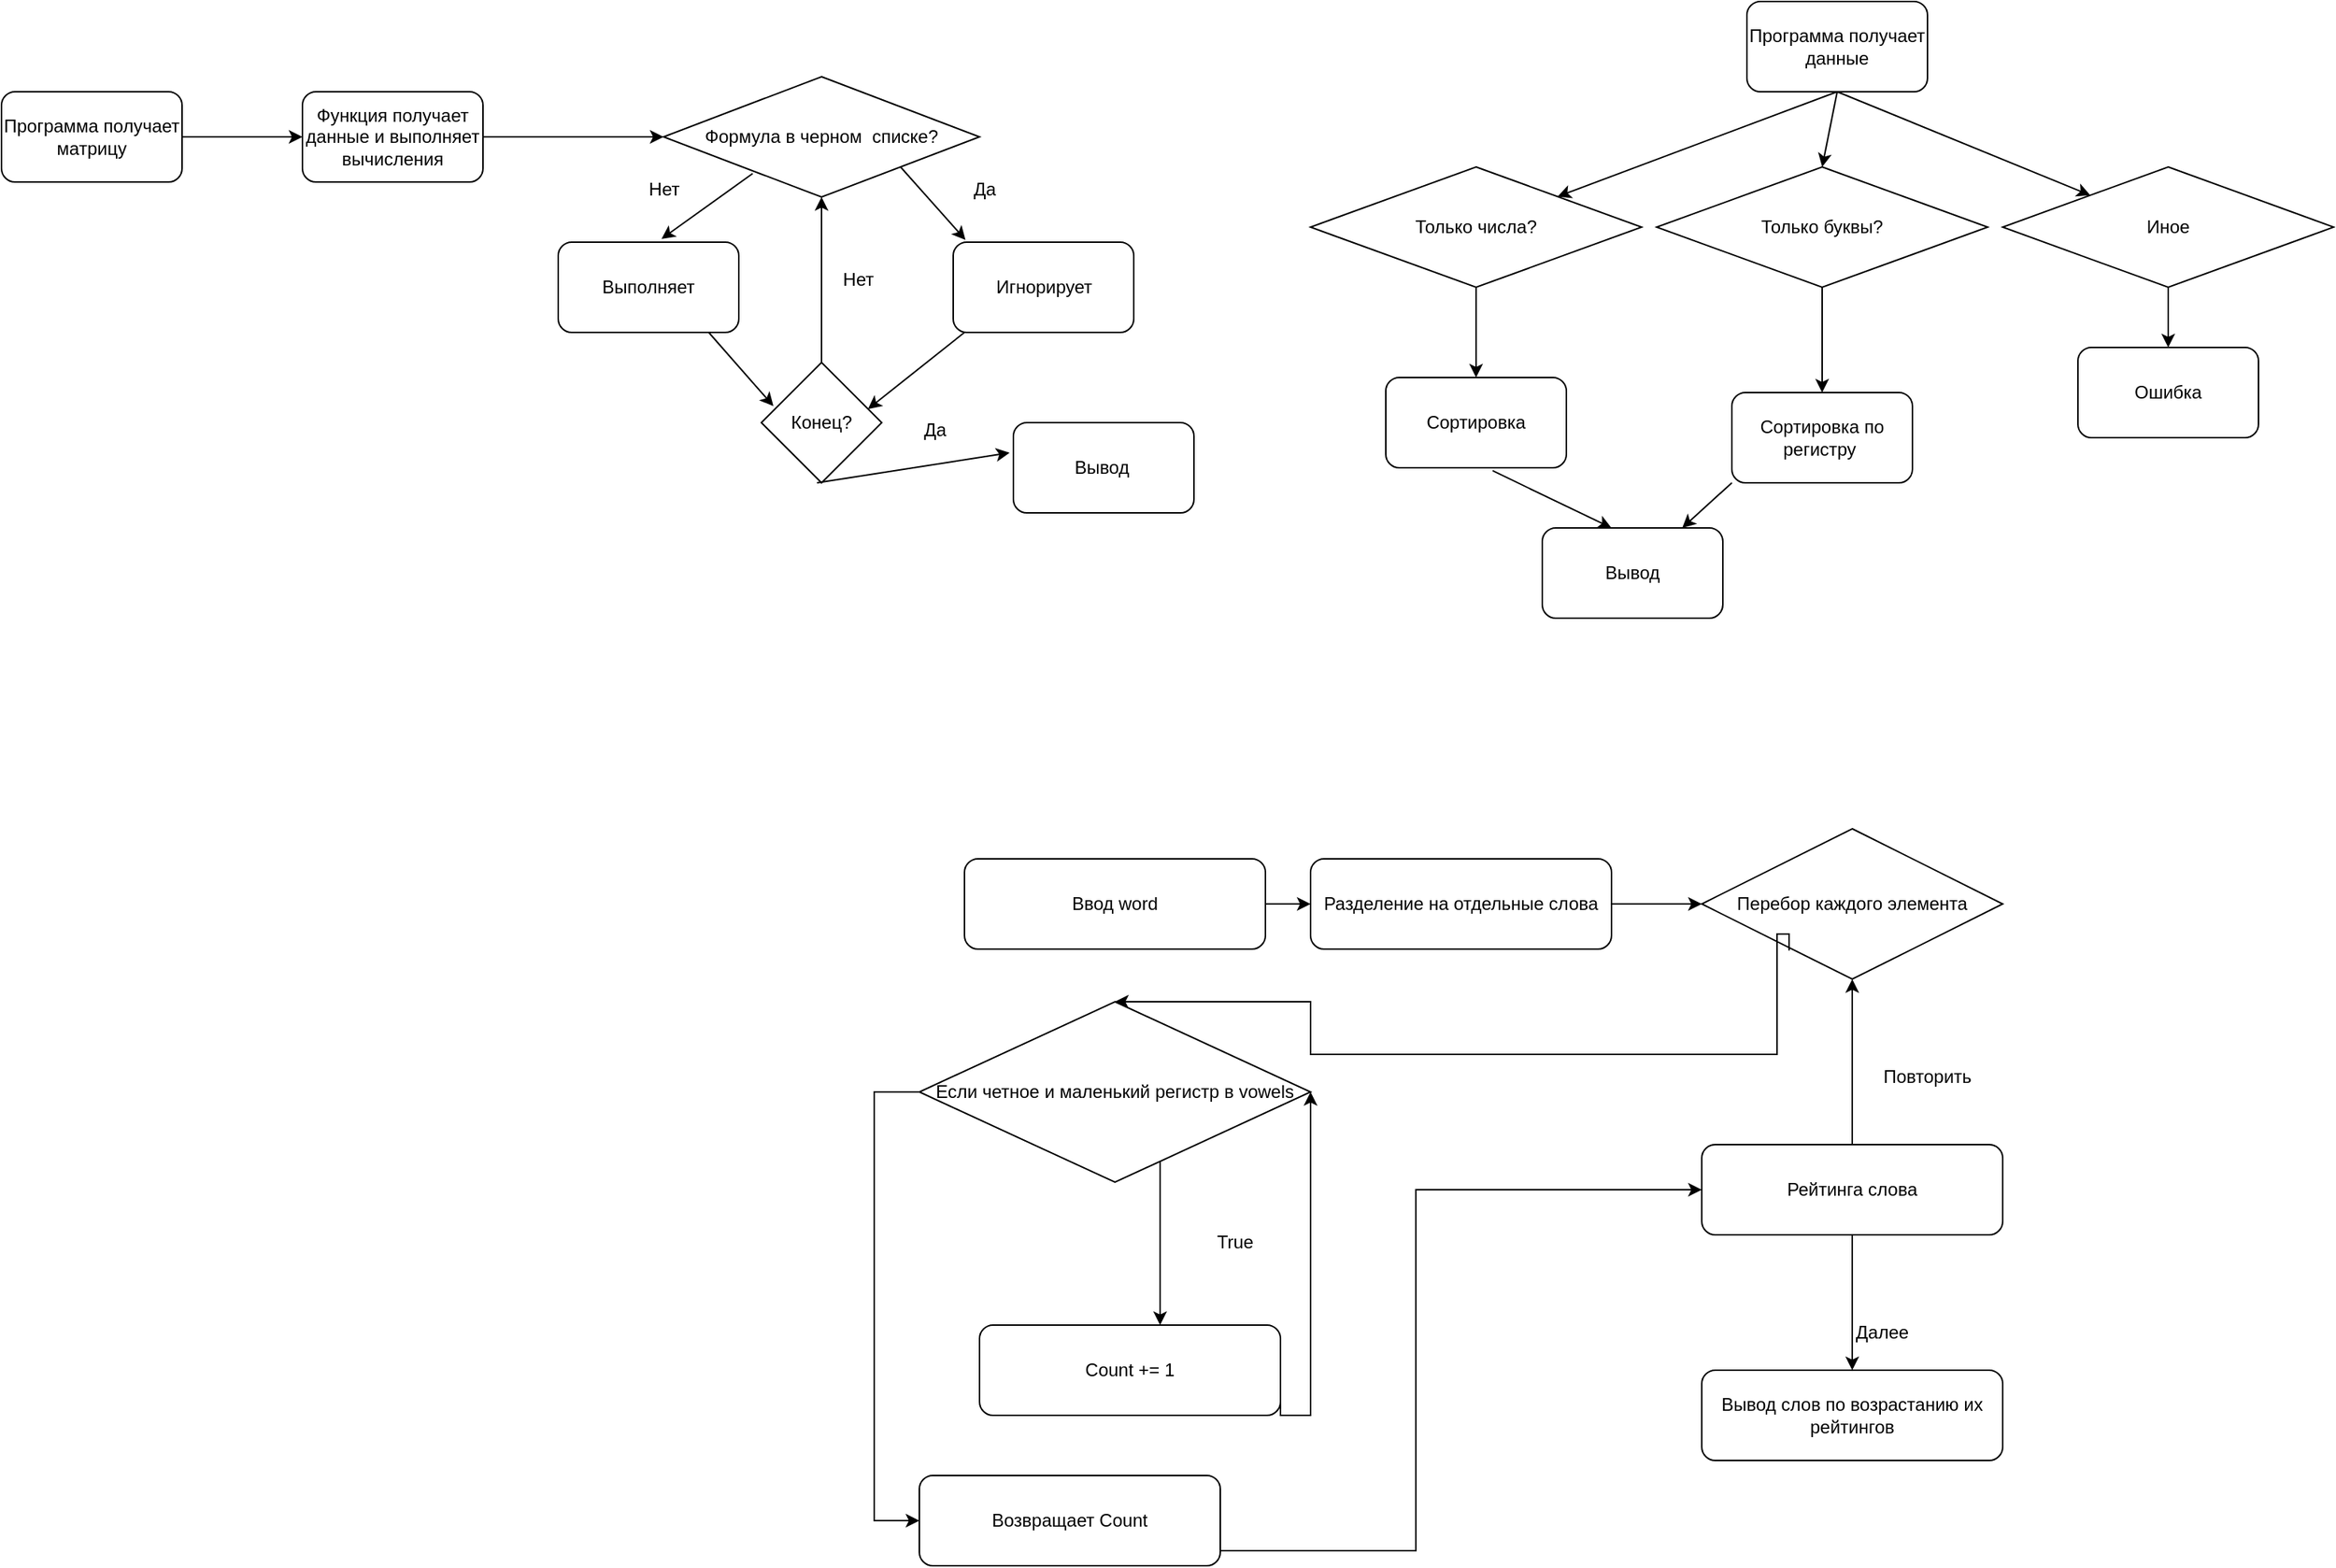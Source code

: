 <mxfile version="24.0.7" type="github">
  <diagram name="Страница — 1" id="TgV85QjSVcVYZDqP1wPA">
    <mxGraphModel dx="2213" dy="793" grid="1" gridSize="10" guides="1" tooltips="1" connect="1" arrows="1" fold="1" page="1" pageScale="1" pageWidth="827" pageHeight="1169" math="0" shadow="0">
      <root>
        <mxCell id="0" />
        <mxCell id="1" parent="0" />
        <mxCell id="714EKaEHQLsT-3FCsrPG-1" value="" style="edgeStyle=orthogonalEdgeStyle;rounded=0;orthogonalLoop=1;jettySize=auto;html=1;" parent="1" source="714EKaEHQLsT-3FCsrPG-2" target="714EKaEHQLsT-3FCsrPG-11" edge="1">
          <mxGeometry relative="1" as="geometry" />
        </mxCell>
        <mxCell id="714EKaEHQLsT-3FCsrPG-2" value="Ввод word" style="rounded=1;whiteSpace=wrap;html=1;" parent="1" vertex="1">
          <mxGeometry x="-90" y="570" width="200" height="60" as="geometry" />
        </mxCell>
        <mxCell id="714EKaEHQLsT-3FCsrPG-3" value="" style="edgeStyle=orthogonalEdgeStyle;rounded=0;orthogonalLoop=1;jettySize=auto;html=1;" parent="1" source="714EKaEHQLsT-3FCsrPG-4" target="714EKaEHQLsT-3FCsrPG-5" edge="1">
          <mxGeometry relative="1" as="geometry">
            <Array as="points">
              <mxPoint x="40" y="860" />
              <mxPoint x="40" y="860" />
            </Array>
          </mxGeometry>
        </mxCell>
        <mxCell id="714EKaEHQLsT-3FCsrPG-4" value="Если четное и маленький регистр в vowels" style="rhombus;whiteSpace=wrap;html=1;" parent="1" vertex="1">
          <mxGeometry x="-120" y="665" width="260" height="120" as="geometry" />
        </mxCell>
        <mxCell id="714EKaEHQLsT-3FCsrPG-5" value="Count += 1" style="rounded=1;whiteSpace=wrap;html=1;" parent="1" vertex="1">
          <mxGeometry x="-80" y="880" width="200" height="60" as="geometry" />
        </mxCell>
        <mxCell id="714EKaEHQLsT-3FCsrPG-6" value="True" style="text;html=1;align=center;verticalAlign=middle;whiteSpace=wrap;rounded=0;" parent="1" vertex="1">
          <mxGeometry x="60" y="810" width="60" height="30" as="geometry" />
        </mxCell>
        <mxCell id="714EKaEHQLsT-3FCsrPG-7" value="" style="endArrow=classic;html=1;rounded=0;exitX=1;exitY=0.5;exitDx=0;exitDy=0;entryX=1;entryY=0.5;entryDx=0;entryDy=0;edgeStyle=orthogonalEdgeStyle;" parent="1" source="714EKaEHQLsT-3FCsrPG-5" target="714EKaEHQLsT-3FCsrPG-4" edge="1">
          <mxGeometry width="50" height="50" relative="1" as="geometry">
            <mxPoint x="330" y="940" as="sourcePoint" />
            <mxPoint x="380" y="890" as="targetPoint" />
            <Array as="points">
              <mxPoint x="120" y="940" />
              <mxPoint x="140" y="940" />
            </Array>
          </mxGeometry>
        </mxCell>
        <mxCell id="714EKaEHQLsT-3FCsrPG-8" value="Возвращает Count" style="rounded=1;whiteSpace=wrap;html=1;" parent="1" vertex="1">
          <mxGeometry x="-120" y="980" width="200" height="60" as="geometry" />
        </mxCell>
        <mxCell id="714EKaEHQLsT-3FCsrPG-9" value="" style="endArrow=classic;html=1;rounded=0;exitX=0;exitY=0.5;exitDx=0;exitDy=0;entryX=0;entryY=0.5;entryDx=0;entryDy=0;edgeStyle=orthogonalEdgeStyle;" parent="1" source="714EKaEHQLsT-3FCsrPG-4" target="714EKaEHQLsT-3FCsrPG-8" edge="1">
          <mxGeometry width="50" height="50" relative="1" as="geometry">
            <mxPoint x="70" y="1160" as="sourcePoint" />
            <mxPoint x="120" y="1110" as="targetPoint" />
            <Array as="points">
              <mxPoint x="-150" y="725" />
              <mxPoint x="-150" y="1010" />
            </Array>
          </mxGeometry>
        </mxCell>
        <mxCell id="714EKaEHQLsT-3FCsrPG-10" value="" style="edgeStyle=orthogonalEdgeStyle;rounded=0;orthogonalLoop=1;jettySize=auto;html=1;" parent="1" source="714EKaEHQLsT-3FCsrPG-11" target="714EKaEHQLsT-3FCsrPG-12" edge="1">
          <mxGeometry relative="1" as="geometry" />
        </mxCell>
        <mxCell id="714EKaEHQLsT-3FCsrPG-11" value="Разделение на отдельные слова" style="rounded=1;whiteSpace=wrap;html=1;" parent="1" vertex="1">
          <mxGeometry x="140" y="570" width="200" height="60" as="geometry" />
        </mxCell>
        <mxCell id="714EKaEHQLsT-3FCsrPG-12" value="Перебор каждого элемента" style="rhombus;whiteSpace=wrap;html=1;" parent="1" vertex="1">
          <mxGeometry x="400" y="550" width="200" height="100" as="geometry" />
        </mxCell>
        <mxCell id="714EKaEHQLsT-3FCsrPG-13" value="" style="endArrow=classic;html=1;rounded=0;exitX=0.29;exitY=0.81;exitDx=0;exitDy=0;entryX=0.5;entryY=0;entryDx=0;entryDy=0;edgeStyle=orthogonalEdgeStyle;exitPerimeter=0;" parent="1" source="714EKaEHQLsT-3FCsrPG-12" target="714EKaEHQLsT-3FCsrPG-4" edge="1">
          <mxGeometry width="50" height="50" relative="1" as="geometry">
            <mxPoint x="540" y="1020" as="sourcePoint" />
            <mxPoint x="590" y="970" as="targetPoint" />
            <Array as="points">
              <mxPoint x="458" y="620" />
              <mxPoint x="450" y="620" />
              <mxPoint x="450" y="700" />
              <mxPoint x="140" y="700" />
              <mxPoint x="140" y="665" />
            </Array>
          </mxGeometry>
        </mxCell>
        <mxCell id="714EKaEHQLsT-3FCsrPG-14" value="" style="edgeStyle=orthogonalEdgeStyle;rounded=0;orthogonalLoop=1;jettySize=auto;html=1;" parent="1" source="714EKaEHQLsT-3FCsrPG-15" target="714EKaEHQLsT-3FCsrPG-19" edge="1">
          <mxGeometry relative="1" as="geometry" />
        </mxCell>
        <mxCell id="714EKaEHQLsT-3FCsrPG-15" value="Рейтинга слова" style="rounded=1;whiteSpace=wrap;html=1;" parent="1" vertex="1">
          <mxGeometry x="400" y="760" width="200" height="60" as="geometry" />
        </mxCell>
        <mxCell id="714EKaEHQLsT-3FCsrPG-16" value="" style="endArrow=classic;html=1;rounded=0;exitX=1;exitY=0.5;exitDx=0;exitDy=0;entryX=0;entryY=0.5;entryDx=0;entryDy=0;edgeStyle=orthogonalEdgeStyle;" parent="1" source="714EKaEHQLsT-3FCsrPG-8" target="714EKaEHQLsT-3FCsrPG-15" edge="1">
          <mxGeometry width="50" height="50" relative="1" as="geometry">
            <mxPoint x="460" y="1040" as="sourcePoint" />
            <mxPoint x="510" y="990" as="targetPoint" />
            <Array as="points">
              <mxPoint x="80" y="1030" />
              <mxPoint x="210" y="1030" />
              <mxPoint x="210" y="790" />
            </Array>
          </mxGeometry>
        </mxCell>
        <mxCell id="714EKaEHQLsT-3FCsrPG-17" value="" style="endArrow=classic;html=1;rounded=0;exitX=0.5;exitY=0;exitDx=0;exitDy=0;entryX=0.5;entryY=1;entryDx=0;entryDy=0;" parent="1" source="714EKaEHQLsT-3FCsrPG-15" target="714EKaEHQLsT-3FCsrPG-12" edge="1">
          <mxGeometry width="50" height="50" relative="1" as="geometry">
            <mxPoint x="490" y="960" as="sourcePoint" />
            <mxPoint x="540" y="910" as="targetPoint" />
          </mxGeometry>
        </mxCell>
        <mxCell id="714EKaEHQLsT-3FCsrPG-18" value="Повторить" style="text;html=1;align=center;verticalAlign=middle;whiteSpace=wrap;rounded=0;" parent="1" vertex="1">
          <mxGeometry x="520" y="700" width="60" height="30" as="geometry" />
        </mxCell>
        <mxCell id="714EKaEHQLsT-3FCsrPG-19" value="Вывод слов по возрастанию их рейтингов" style="rounded=1;whiteSpace=wrap;html=1;" parent="1" vertex="1">
          <mxGeometry x="400" y="910" width="200" height="60" as="geometry" />
        </mxCell>
        <mxCell id="714EKaEHQLsT-3FCsrPG-20" value="Далее" style="text;html=1;align=center;verticalAlign=middle;whiteSpace=wrap;rounded=0;" parent="1" vertex="1">
          <mxGeometry x="490" y="870" width="60" height="30" as="geometry" />
        </mxCell>
        <mxCell id="CZTJh5-a-b7QwfnnB7Mh-3" value="" style="edgeStyle=orthogonalEdgeStyle;rounded=0;orthogonalLoop=1;jettySize=auto;html=1;" parent="1" source="CZTJh5-a-b7QwfnnB7Mh-1" target="CZTJh5-a-b7QwfnnB7Mh-2" edge="1">
          <mxGeometry relative="1" as="geometry" />
        </mxCell>
        <mxCell id="CZTJh5-a-b7QwfnnB7Mh-1" value="Программа получает матрицу" style="rounded=1;whiteSpace=wrap;html=1;" parent="1" vertex="1">
          <mxGeometry x="-730" y="60" width="120" height="60" as="geometry" />
        </mxCell>
        <mxCell id="CZTJh5-a-b7QwfnnB7Mh-2" value="Функция получает данные и выполняет вычисления" style="whiteSpace=wrap;html=1;rounded=1;" parent="1" vertex="1">
          <mxGeometry x="-530" y="60" width="120" height="60" as="geometry" />
        </mxCell>
        <mxCell id="CZTJh5-a-b7QwfnnB7Mh-4" value="Игнорирует" style="rounded=1;whiteSpace=wrap;html=1;" parent="1" vertex="1">
          <mxGeometry x="-97.5" y="160" width="120" height="60" as="geometry" />
        </mxCell>
        <mxCell id="CZTJh5-a-b7QwfnnB7Mh-6" value="Выполняет" style="rounded=1;whiteSpace=wrap;html=1;" parent="1" vertex="1">
          <mxGeometry x="-360" y="160" width="120" height="60" as="geometry" />
        </mxCell>
        <mxCell id="CZTJh5-a-b7QwfnnB7Mh-7" value="" style="endArrow=classic;html=1;rounded=0;exitX=1;exitY=0.5;exitDx=0;exitDy=0;" parent="1" source="CZTJh5-a-b7QwfnnB7Mh-2" edge="1">
          <mxGeometry width="50" height="50" relative="1" as="geometry">
            <mxPoint x="-230" y="200" as="sourcePoint" />
            <mxPoint x="-290" y="90" as="targetPoint" />
          </mxGeometry>
        </mxCell>
        <mxCell id="CZTJh5-a-b7QwfnnB7Mh-8" value="Формула в черном&amp;nbsp; списке?" style="rhombus;whiteSpace=wrap;html=1;" parent="1" vertex="1">
          <mxGeometry x="-290" y="50" width="210" height="80" as="geometry" />
        </mxCell>
        <mxCell id="CZTJh5-a-b7QwfnnB7Mh-11" value="" style="endArrow=classic;html=1;rounded=0;exitX=0.282;exitY=0.805;exitDx=0;exitDy=0;exitPerimeter=0;entryX=0.572;entryY=-0.036;entryDx=0;entryDy=0;entryPerimeter=0;" parent="1" source="CZTJh5-a-b7QwfnnB7Mh-8" target="CZTJh5-a-b7QwfnnB7Mh-6" edge="1">
          <mxGeometry width="50" height="50" relative="1" as="geometry">
            <mxPoint x="-230" y="200" as="sourcePoint" />
            <mxPoint x="-180" y="150" as="targetPoint" />
          </mxGeometry>
        </mxCell>
        <mxCell id="CZTJh5-a-b7QwfnnB7Mh-12" value="" style="endArrow=classic;html=1;rounded=0;exitX=1;exitY=1;exitDx=0;exitDy=0;entryX=0.068;entryY=-0.025;entryDx=0;entryDy=0;entryPerimeter=0;" parent="1" source="CZTJh5-a-b7QwfnnB7Mh-8" target="CZTJh5-a-b7QwfnnB7Mh-4" edge="1">
          <mxGeometry width="50" height="50" relative="1" as="geometry">
            <mxPoint x="-230" y="200" as="sourcePoint" />
            <mxPoint x="-180" y="150" as="targetPoint" />
          </mxGeometry>
        </mxCell>
        <mxCell id="CZTJh5-a-b7QwfnnB7Mh-13" value="Нет" style="text;html=1;align=center;verticalAlign=middle;resizable=0;points=[];autosize=1;strokeColor=none;fillColor=none;" parent="1" vertex="1">
          <mxGeometry x="-310" y="110" width="40" height="30" as="geometry" />
        </mxCell>
        <mxCell id="CZTJh5-a-b7QwfnnB7Mh-14" value="Да" style="text;html=1;align=center;verticalAlign=middle;resizable=0;points=[];autosize=1;strokeColor=none;fillColor=none;" parent="1" vertex="1">
          <mxGeometry x="-97.5" y="110" width="40" height="30" as="geometry" />
        </mxCell>
        <mxCell id="CZTJh5-a-b7QwfnnB7Mh-15" value="Конец?" style="rhombus;whiteSpace=wrap;html=1;" parent="1" vertex="1">
          <mxGeometry x="-225" y="240" width="80" height="80" as="geometry" />
        </mxCell>
        <mxCell id="CZTJh5-a-b7QwfnnB7Mh-16" value="" style="endArrow=classic;html=1;rounded=0;exitX=0.5;exitY=0;exitDx=0;exitDy=0;entryX=0.5;entryY=1;entryDx=0;entryDy=0;" parent="1" source="CZTJh5-a-b7QwfnnB7Mh-15" target="CZTJh5-a-b7QwfnnB7Mh-8" edge="1">
          <mxGeometry width="50" height="50" relative="1" as="geometry">
            <mxPoint x="-170" y="165.5" as="sourcePoint" />
            <mxPoint x="-127" y="214.5" as="targetPoint" />
          </mxGeometry>
        </mxCell>
        <mxCell id="CZTJh5-a-b7QwfnnB7Mh-17" value="Нет" style="text;html=1;align=center;verticalAlign=middle;resizable=0;points=[];autosize=1;strokeColor=none;fillColor=none;" parent="1" vertex="1">
          <mxGeometry x="-181.25" y="170" width="40" height="30" as="geometry" />
        </mxCell>
        <mxCell id="CZTJh5-a-b7QwfnnB7Mh-18" value="" style="endArrow=classic;html=1;rounded=0;exitX=1;exitY=1;exitDx=0;exitDy=0;entryX=0.886;entryY=0.387;entryDx=0;entryDy=0;entryPerimeter=0;" parent="1" target="CZTJh5-a-b7QwfnnB7Mh-15" edge="1">
          <mxGeometry width="50" height="50" relative="1" as="geometry">
            <mxPoint x="-90" y="220" as="sourcePoint" />
            <mxPoint x="-47" y="269" as="targetPoint" />
          </mxGeometry>
        </mxCell>
        <mxCell id="CZTJh5-a-b7QwfnnB7Mh-19" value="" style="endArrow=classic;html=1;rounded=0;exitX=1;exitY=1;exitDx=0;exitDy=0;entryX=0.068;entryY=-0.025;entryDx=0;entryDy=0;entryPerimeter=0;" parent="1" edge="1">
          <mxGeometry width="50" height="50" relative="1" as="geometry">
            <mxPoint x="-260" y="220" as="sourcePoint" />
            <mxPoint x="-217" y="269" as="targetPoint" />
          </mxGeometry>
        </mxCell>
        <mxCell id="CZTJh5-a-b7QwfnnB7Mh-20" value="" style="endArrow=classic;html=1;rounded=0;exitX=1;exitY=1;exitDx=0;exitDy=0;" parent="1" edge="1">
          <mxGeometry width="50" height="50" relative="1" as="geometry">
            <mxPoint x="-188" y="320" as="sourcePoint" />
            <mxPoint x="-60" y="300" as="targetPoint" />
          </mxGeometry>
        </mxCell>
        <mxCell id="CZTJh5-a-b7QwfnnB7Mh-21" value="Да" style="text;html=1;align=center;verticalAlign=middle;resizable=0;points=[];autosize=1;strokeColor=none;fillColor=none;" parent="1" vertex="1">
          <mxGeometry x="-130" y="270" width="40" height="30" as="geometry" />
        </mxCell>
        <mxCell id="CZTJh5-a-b7QwfnnB7Mh-22" value="Вывод&amp;nbsp;" style="rounded=1;whiteSpace=wrap;html=1;" parent="1" vertex="1">
          <mxGeometry x="-57.5" y="280" width="120" height="60" as="geometry" />
        </mxCell>
        <mxCell id="CZTJh5-a-b7QwfnnB7Mh-23" value="Программа получает данные" style="rounded=1;whiteSpace=wrap;html=1;" parent="1" vertex="1">
          <mxGeometry x="430" width="120" height="60" as="geometry" />
        </mxCell>
        <mxCell id="CZTJh5-a-b7QwfnnB7Mh-24" value="Только числа?" style="rhombus;whiteSpace=wrap;html=1;" parent="1" vertex="1">
          <mxGeometry x="140" y="110" width="220" height="80" as="geometry" />
        </mxCell>
        <mxCell id="CZTJh5-a-b7QwfnnB7Mh-25" value="Только буквы?" style="rhombus;whiteSpace=wrap;html=1;" parent="1" vertex="1">
          <mxGeometry x="370" y="110" width="220" height="80" as="geometry" />
        </mxCell>
        <mxCell id="CZTJh5-a-b7QwfnnB7Mh-26" value="Иное" style="rhombus;whiteSpace=wrap;html=1;" parent="1" vertex="1">
          <mxGeometry x="600" y="110" width="220" height="80" as="geometry" />
        </mxCell>
        <mxCell id="CZTJh5-a-b7QwfnnB7Mh-27" value="" style="endArrow=classic;html=1;rounded=0;exitX=0.5;exitY=1;exitDx=0;exitDy=0;" parent="1" source="CZTJh5-a-b7QwfnnB7Mh-23" target="CZTJh5-a-b7QwfnnB7Mh-24" edge="1">
          <mxGeometry width="50" height="50" relative="1" as="geometry">
            <mxPoint x="420" y="320" as="sourcePoint" />
            <mxPoint x="470" y="270" as="targetPoint" />
          </mxGeometry>
        </mxCell>
        <mxCell id="CZTJh5-a-b7QwfnnB7Mh-28" value="" style="endArrow=classic;html=1;rounded=0;exitX=0.5;exitY=1;exitDx=0;exitDy=0;entryX=0.5;entryY=0;entryDx=0;entryDy=0;" parent="1" source="CZTJh5-a-b7QwfnnB7Mh-23" target="CZTJh5-a-b7QwfnnB7Mh-25" edge="1">
          <mxGeometry width="50" height="50" relative="1" as="geometry">
            <mxPoint x="420" y="320" as="sourcePoint" />
            <mxPoint x="470" y="270" as="targetPoint" />
          </mxGeometry>
        </mxCell>
        <mxCell id="CZTJh5-a-b7QwfnnB7Mh-29" value="" style="endArrow=classic;html=1;rounded=0;exitX=0.5;exitY=1;exitDx=0;exitDy=0;" parent="1" source="CZTJh5-a-b7QwfnnB7Mh-23" target="CZTJh5-a-b7QwfnnB7Mh-26" edge="1">
          <mxGeometry width="50" height="50" relative="1" as="geometry">
            <mxPoint x="420" y="320" as="sourcePoint" />
            <mxPoint x="470" y="270" as="targetPoint" />
          </mxGeometry>
        </mxCell>
        <mxCell id="CZTJh5-a-b7QwfnnB7Mh-30" value="" style="endArrow=classic;html=1;rounded=0;exitX=0.5;exitY=1;exitDx=0;exitDy=0;" parent="1" source="CZTJh5-a-b7QwfnnB7Mh-26" edge="1">
          <mxGeometry width="50" height="50" relative="1" as="geometry">
            <mxPoint x="420" y="320" as="sourcePoint" />
            <mxPoint x="710" y="230" as="targetPoint" />
          </mxGeometry>
        </mxCell>
        <mxCell id="CZTJh5-a-b7QwfnnB7Mh-31" value="Ошибка" style="rounded=1;whiteSpace=wrap;html=1;" parent="1" vertex="1">
          <mxGeometry x="650" y="230" width="120" height="60" as="geometry" />
        </mxCell>
        <mxCell id="CZTJh5-a-b7QwfnnB7Mh-32" value="" style="endArrow=classic;html=1;rounded=0;exitX=0.5;exitY=1;exitDx=0;exitDy=0;" parent="1" source="CZTJh5-a-b7QwfnnB7Mh-25" edge="1">
          <mxGeometry width="50" height="50" relative="1" as="geometry">
            <mxPoint x="420" y="320" as="sourcePoint" />
            <mxPoint x="480" y="260" as="targetPoint" />
          </mxGeometry>
        </mxCell>
        <mxCell id="CZTJh5-a-b7QwfnnB7Mh-33" value="" style="endArrow=classic;html=1;rounded=0;exitX=0.5;exitY=1;exitDx=0;exitDy=0;" parent="1" source="CZTJh5-a-b7QwfnnB7Mh-24" edge="1">
          <mxGeometry width="50" height="50" relative="1" as="geometry">
            <mxPoint x="290" y="290" as="sourcePoint" />
            <mxPoint x="250" y="250" as="targetPoint" />
          </mxGeometry>
        </mxCell>
        <mxCell id="CZTJh5-a-b7QwfnnB7Mh-34" value="Сортировка по регистру&amp;nbsp;" style="rounded=1;whiteSpace=wrap;html=1;" parent="1" vertex="1">
          <mxGeometry x="420" y="260" width="120" height="60" as="geometry" />
        </mxCell>
        <mxCell id="CZTJh5-a-b7QwfnnB7Mh-36" value="Сортировка" style="rounded=1;whiteSpace=wrap;html=1;" parent="1" vertex="1">
          <mxGeometry x="190" y="250" width="120" height="60" as="geometry" />
        </mxCell>
        <mxCell id="CZTJh5-a-b7QwfnnB7Mh-37" value="" style="endArrow=classic;html=1;rounded=0;exitX=0.592;exitY=1.033;exitDx=0;exitDy=0;exitPerimeter=0;" parent="1" source="CZTJh5-a-b7QwfnnB7Mh-36" edge="1">
          <mxGeometry width="50" height="50" relative="1" as="geometry">
            <mxPoint x="420" y="320" as="sourcePoint" />
            <mxPoint x="340" y="350" as="targetPoint" />
          </mxGeometry>
        </mxCell>
        <mxCell id="CZTJh5-a-b7QwfnnB7Mh-38" value="" style="endArrow=classic;html=1;rounded=0;" parent="1" target="CZTJh5-a-b7QwfnnB7Mh-39" edge="1">
          <mxGeometry width="50" height="50" relative="1" as="geometry">
            <mxPoint x="420" y="320" as="sourcePoint" />
            <mxPoint x="340" y="350" as="targetPoint" />
          </mxGeometry>
        </mxCell>
        <mxCell id="CZTJh5-a-b7QwfnnB7Mh-39" value="Вывод" style="rounded=1;whiteSpace=wrap;html=1;" parent="1" vertex="1">
          <mxGeometry x="294" y="350" width="120" height="60" as="geometry" />
        </mxCell>
      </root>
    </mxGraphModel>
  </diagram>
</mxfile>
